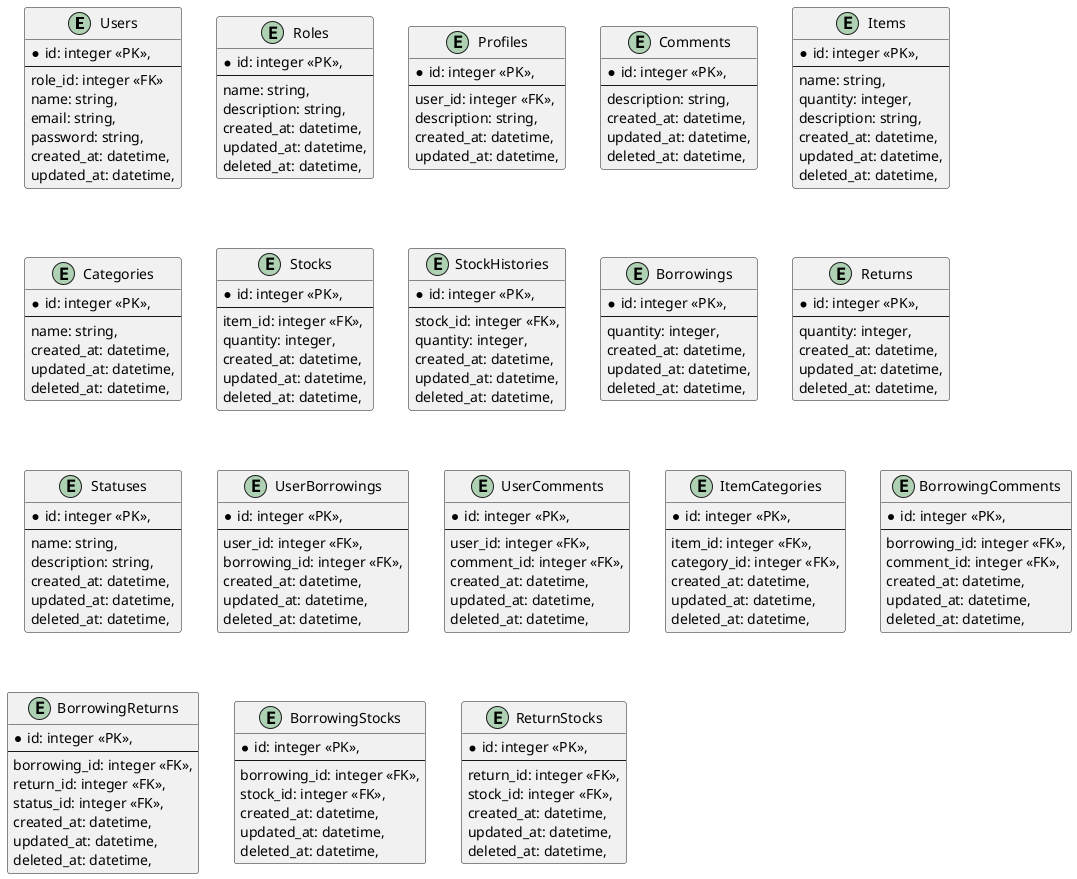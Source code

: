 @startuml stock_app

'  ユーザー関連
entity "Users" as users {
  *id: integer <<PK>>,
  --
  role_id: integer <<FK>>
  name: string,
  email: string,
  password: string,
  created_at: datetime,
  updated_at: datetime,
}

' 一般ユーザーか管理者かを分ける
entity "Roles" as roles {
  *id: integer <<PK>>,
  --
  name: string,
  description: string,
  created_at: datetime,
  updated_at: datetime,
  deleted_at: datetime,
}

' マイページ画面で利用
entity "Profiles" as profiles {
  *id: integer <<PK>>,
  --
  user_id: integer <<FK>>,
  description: string,
  created_at: datetime,
  updated_at: datetime,
}

' ユーザーが借りている物にコメントを入れる
entity "Comments" as comments {
  *id: integer <<PK>>,
  --
  description: string,
  created_at: datetime,
  updated_at: datetime,
  deleted_at: datetime,
}

' 商品関連
' 商品登録で利用
entity "Items" as items {
  *id: integer <<PK>>,
  --
  name: string,
  quantity: integer,
  description: string,
  created_at: datetime,
  updated_at: datetime,
  deleted_at: datetime,
}

entity "Categories" as categories {
  *id: integer <<PK>>,
  --
  name: string,
  created_at: datetime,
  updated_at: datetime,
  deleted_at: datetime,
}

' 在庫管理で利用
entity "Stocks" as stocks {
  *id: integer <<PK>>,
  --
  item_id: integer <<FK>>,
  quantity: integer,
  created_at: datetime,
  updated_at: datetime,
  deleted_at: datetime,
}

entity "StockHistories" as stock_histories {
  *id: integer <<PK>>,
  --
  stock_id: integer <<FK>>,
  quantity: integer,
  created_at: datetime,
  updated_at: datetime,
  deleted_at: datetime,
}

' レンタル関連
entity "Borrowings" as borrowings {
  *id: integer <<PK>>,
  --
  quantity: integer,
  created_at: datetime,
  updated_at: datetime,
  deleted_at: datetime,
}

entity "Returns" as returns {
  *id: integer <<PK>>,
  --
  quantity: integer,
  created_at: datetime,
  updated_at: datetime,
  deleted_at: datetime,
}

entity "Statuses" as statuses {
  *id: integer <<PK>>,
  --
  name: string,
  description: string,
  created_at: datetime,
  updated_at: datetime,
  deleted_at: datetime,
}

' 中間テーブル
entity "UserBorrowings" as user_borrowings {
  *id: integer <<PK>>,
  --
  user_id: integer <<FK>>,
  borrowing_id: integer <<FK>>,
  created_at: datetime,
  updated_at: datetime,
  deleted_at: datetime,
}

entity "UserComments" as user_comments {
  *id: integer <<PK>>,
  --
  user_id: integer <<FK>>,
  comment_id: integer <<FK>>,
  created_at: datetime,
  updated_at: datetime,
  deleted_at: datetime,
}

entity "ItemCategories" as item_categories {
  *id: integer <<PK>>,
  --
  item_id: integer <<FK>>,
  category_id: integer <<FK>>,
  created_at: datetime,
  updated_at: datetime,
  deleted_at: datetime,
}

entity "BorrowingComments" as borrowing_comments {
  *id: integer <<PK>>,
  --
  borrowing_id: integer <<FK>>,
  comment_id: integer <<FK>>,
  created_at: datetime,
  updated_at: datetime,
  deleted_at: datetime,
}

entity "BorrowingReturns" as borrowing_returns {
  *id: integer <<PK>>,
  --
  borrowing_id: integer <<FK>>,
  return_id: integer <<FK>>,
  status_id: integer <<FK>>,
  created_at: datetime,
  updated_at: datetime,
  deleted_at: datetime,
}

entity "BorrowingStocks" as borrowing_stocks {
  *id: integer <<PK>>,
  --
  borrowing_id: integer <<FK>>,
  stock_id: integer <<FK>>,
  created_at: datetime,
  updated_at: datetime,
  deleted_at: datetime,
}

entity "ReturnStocks" as return_stocks {
  *id: integer <<PK>>,
  --
  return_id: integer <<FK>>,
  stock_id: integer <<FK>>,
  created_at: datetime,
  updated_at: datetime,
  deleted_at: datetime,
}

@enduml